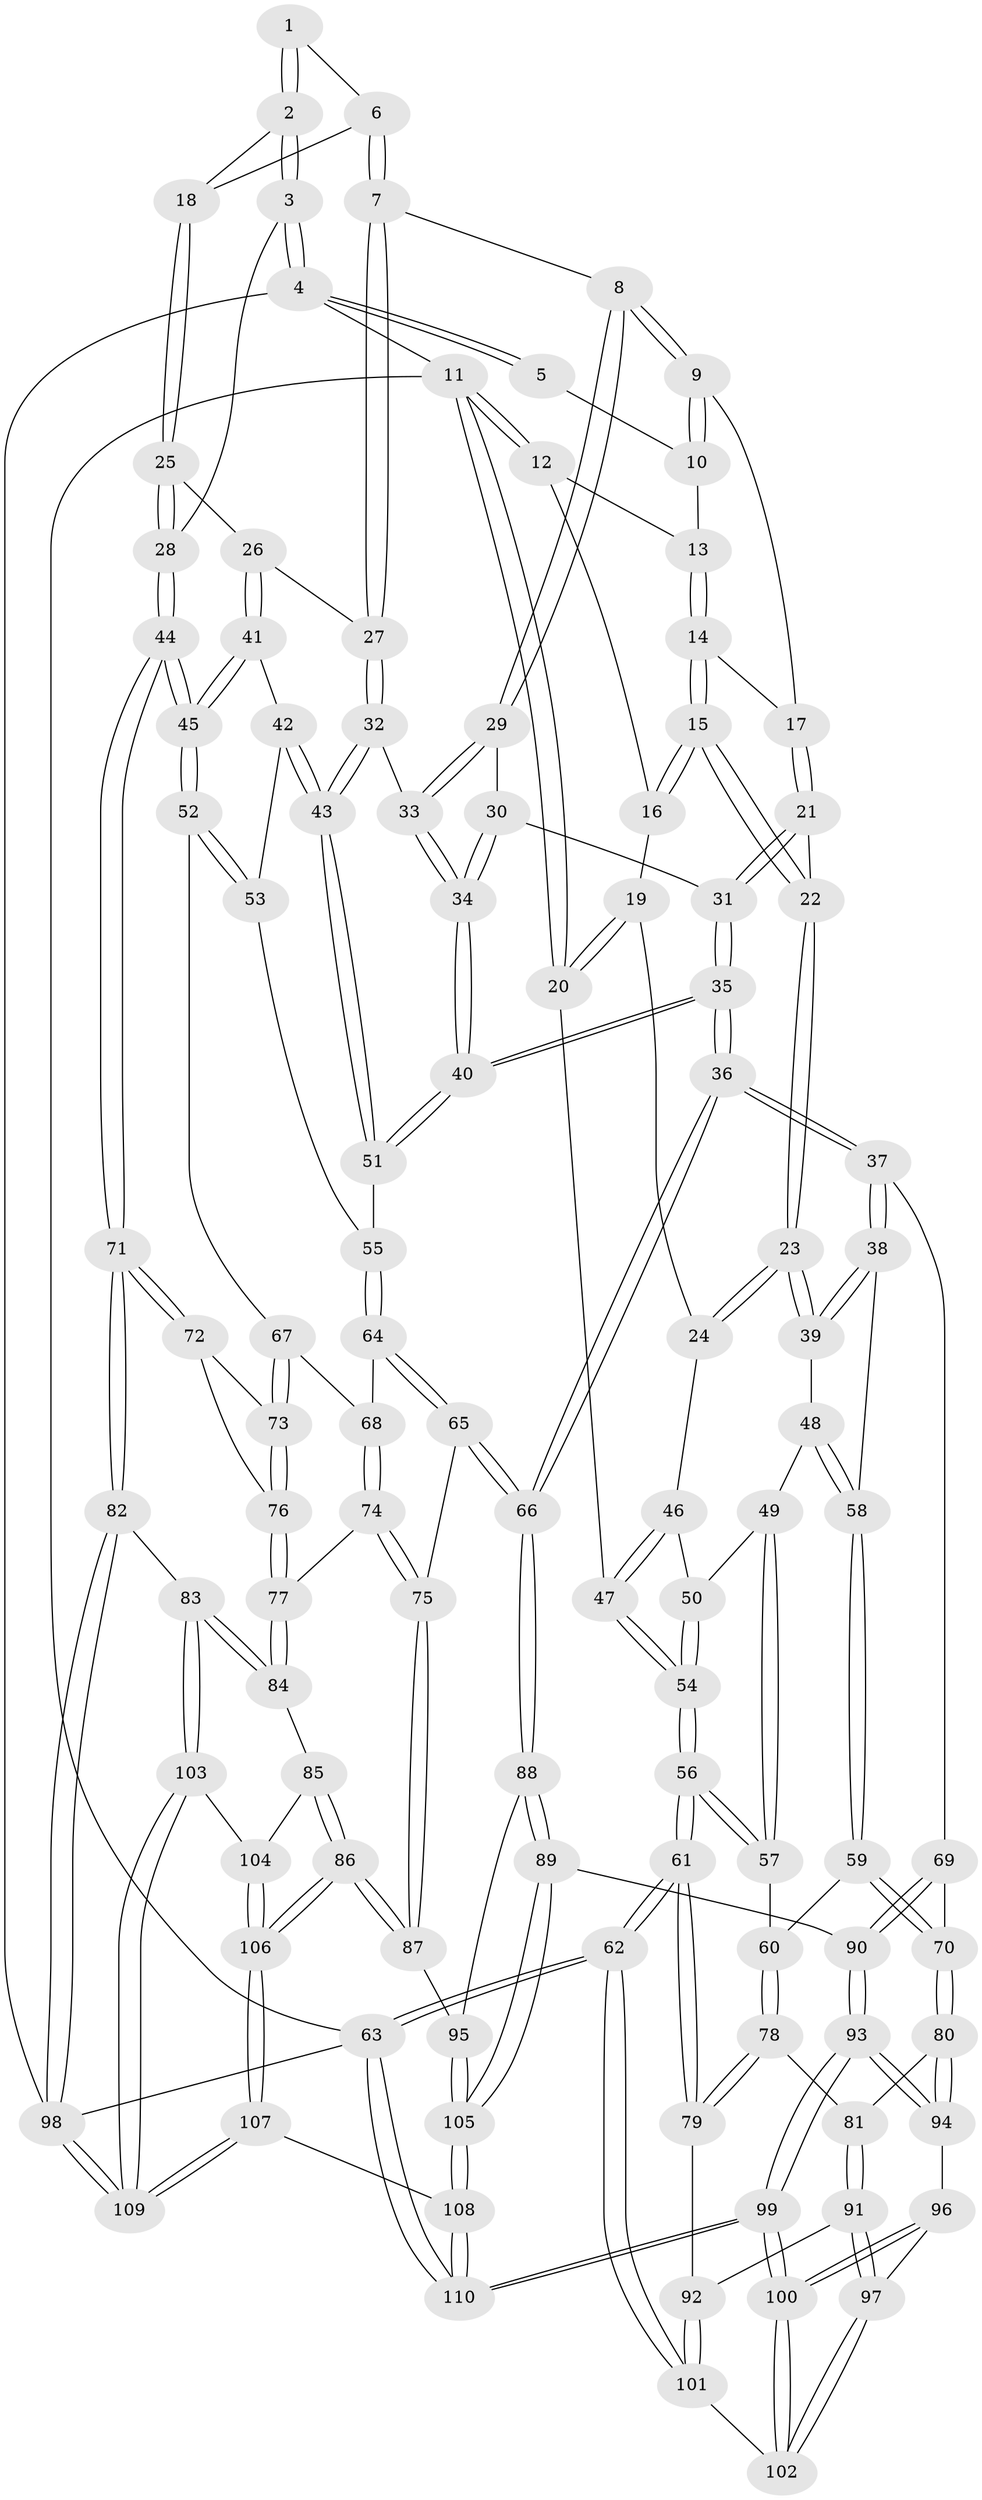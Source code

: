 // coarse degree distribution, {2: 0.05454545454545454, 7: 0.05454545454545454, 3: 0.14545454545454545, 6: 0.10909090909090909, 4: 0.2545454545454545, 5: 0.38181818181818183}
// Generated by graph-tools (version 1.1) at 2025/05/03/04/25 22:05:15]
// undirected, 110 vertices, 272 edges
graph export_dot {
graph [start="1"]
  node [color=gray90,style=filled];
  1 [pos="+0.7381651367629687+0"];
  2 [pos="+0.9771736957385695+0.1589445440104545"];
  3 [pos="+1+0"];
  4 [pos="+1+0"];
  5 [pos="+0.6966306104771702+0"];
  6 [pos="+0.7563754892552349+0.07808687218751914"];
  7 [pos="+0.6989803832796178+0.2946355816873681"];
  8 [pos="+0.685596779802569+0.2917350768126151"];
  9 [pos="+0.660121293833709+0.2629806722802073"];
  10 [pos="+0.5639531797114992+0"];
  11 [pos="+0+0"];
  12 [pos="+0.09366512593107403+0"];
  13 [pos="+0.5136136810550374+0"];
  14 [pos="+0.49564637077643275+0"];
  15 [pos="+0.375059701271972+0.20507536766957585"];
  16 [pos="+0.2637531553577871+0.1556880075989634"];
  17 [pos="+0.5648868486131502+0.21508708598985563"];
  18 [pos="+0.8876766948986728+0.22392397570296038"];
  19 [pos="+0.15782265771201956+0.19762923661197007"];
  20 [pos="+0+0"];
  21 [pos="+0.4329210538571477+0.32080714379242675"];
  22 [pos="+0.38129354202777005+0.2997631966936713"];
  23 [pos="+0.29428418018829566+0.3683877500325161"];
  24 [pos="+0.19026380871003945+0.3596489858326345"];
  25 [pos="+0.8720625808358773+0.2625649706692367"];
  26 [pos="+0.7589051928810951+0.3374939215525297"];
  27 [pos="+0.7482373752526708+0.3353165475565277"];
  28 [pos="+1+0.5180878650817262"];
  29 [pos="+0.556262736208934+0.3450043102849383"];
  30 [pos="+0.5150281451655645+0.3490834665938219"];
  31 [pos="+0.46406238071723377+0.34326593223716056"];
  32 [pos="+0.6763883455576124+0.43816892034875987"];
  33 [pos="+0.6167539319728369+0.44520298972807165"];
  34 [pos="+0.5791222210420431+0.47716415673012885"];
  35 [pos="+0.4947050946343906+0.5824880307966349"];
  36 [pos="+0.4624201441853402+0.6291200631290835"];
  37 [pos="+0.44185222277700376+0.6271990745070339"];
  38 [pos="+0.3315107514736642+0.5012239124265024"];
  39 [pos="+0.30881386288058343+0.4527186123185592"];
  40 [pos="+0.542251392659219+0.5552233979659444"];
  41 [pos="+0.8171071606700956+0.424317924221058"];
  42 [pos="+0.7902391486967423+0.465289407739484"];
  43 [pos="+0.6833326342274209+0.5319753037891775"];
  44 [pos="+1+0.575353393160213"];
  45 [pos="+1+0.5467377919014634"];
  46 [pos="+0.1769276627779849+0.3656897332629399"];
  47 [pos="+0+0.05810627422113159"];
  48 [pos="+0.20981868466693027+0.5336400449783748"];
  49 [pos="+0.11151549395543592+0.4577512845020689"];
  50 [pos="+0.11895991330578341+0.43655428896073606"];
  51 [pos="+0.6801674166009457+0.5473939213402064"];
  52 [pos="+0.8625167972823868+0.588228360627644"];
  53 [pos="+0.7731589408770383+0.5292562080181248"];
  54 [pos="+0+0.23828334919627017"];
  55 [pos="+0.7048231781995989+0.5756381358657238"];
  56 [pos="+0+0.5947703962616842"];
  57 [pos="+0.04739779622978209+0.5475848806489458"];
  58 [pos="+0.21234896600143752+0.6047463899236281"];
  59 [pos="+0.20484280873803157+0.626397004729866"];
  60 [pos="+0.1473980431648425+0.6363546021729469"];
  61 [pos="+0+0.7244448976462702"];
  62 [pos="+0+1"];
  63 [pos="+0+1"];
  64 [pos="+0.709326677339066+0.5870910893926389"];
  65 [pos="+0.6607980060409279+0.6844504038969208"];
  66 [pos="+0.5048615037980034+0.6904294433639375"];
  67 [pos="+0.7940960958361979+0.6237244640227574"];
  68 [pos="+0.7912104494625518+0.6242631381427441"];
  69 [pos="+0.3470057838979688+0.6759630733195511"];
  70 [pos="+0.3121166820307386+0.6873864742546034"];
  71 [pos="+1+0.62067399824168"];
  72 [pos="+0.8694785924475296+0.6921581795835653"];
  73 [pos="+0.8202739728227374+0.675585624351658"];
  74 [pos="+0.7522677878765817+0.7177379882082668"];
  75 [pos="+0.7125866441679003+0.7335638632332214"];
  76 [pos="+0.8225753670526287+0.7176108609720881"];
  77 [pos="+0.8095795539985673+0.7383850503628635"];
  78 [pos="+0.1271278901733851+0.708081975089614"];
  79 [pos="+0.09076896094612436+0.7650949333885355"];
  80 [pos="+0.27784179577623286+0.7520120406368074"];
  81 [pos="+0.23296787754448106+0.7506547899965991"];
  82 [pos="+1+0.6414441262009226"];
  83 [pos="+1+0.7575472812791965"];
  84 [pos="+0.8419312784512407+0.7867408564082341"];
  85 [pos="+0.8240969620960885+0.8108297432637179"];
  86 [pos="+0.7055951082950032+0.8592223292529674"];
  87 [pos="+0.7000430695838065+0.8518780735450066"];
  88 [pos="+0.513762783255961+0.7711975579152077"];
  89 [pos="+0.46470539999331023+0.8330586693439178"];
  90 [pos="+0.38940516139763287+0.9036466583222377"];
  91 [pos="+0.13940393694282047+0.7984790831959179"];
  92 [pos="+0.09212309084875422+0.7673993814964932"];
  93 [pos="+0.37481822557066247+0.9224055242893916"];
  94 [pos="+0.27776821149902436+0.7533634038435298"];
  95 [pos="+0.571658179141704+0.8175100087898088"];
  96 [pos="+0.2544329762148128+0.7869652781529807"];
  97 [pos="+0.17319031630266735+0.8356353582894248"];
  98 [pos="+1+1"];
  99 [pos="+0.3311563772544527+1"];
  100 [pos="+0.251042070310493+0.9570145409655957"];
  101 [pos="+0.06715313832587745+0.9149602378606503"];
  102 [pos="+0.1885629726364212+0.9058874159815581"];
  103 [pos="+0.907019963143648+0.9190595761253886"];
  104 [pos="+0.8688311852679486+0.9058381877012959"];
  105 [pos="+0.5606152715706961+0.9661722443029642"];
  106 [pos="+0.7174905771542749+0.9374018785199048"];
  107 [pos="+0.6581054916838397+1"];
  108 [pos="+0.5840628669571472+1"];
  109 [pos="+1+1"];
  110 [pos="+0.34858470283335646+1"];
  1 -- 2;
  1 -- 2;
  1 -- 6;
  2 -- 3;
  2 -- 3;
  2 -- 18;
  3 -- 4;
  3 -- 4;
  3 -- 28;
  4 -- 5;
  4 -- 5;
  4 -- 11;
  4 -- 98;
  5 -- 10;
  6 -- 7;
  6 -- 7;
  6 -- 18;
  7 -- 8;
  7 -- 27;
  7 -- 27;
  8 -- 9;
  8 -- 9;
  8 -- 29;
  8 -- 29;
  9 -- 10;
  9 -- 10;
  9 -- 17;
  10 -- 13;
  11 -- 12;
  11 -- 12;
  11 -- 20;
  11 -- 20;
  11 -- 63;
  12 -- 13;
  12 -- 16;
  13 -- 14;
  13 -- 14;
  14 -- 15;
  14 -- 15;
  14 -- 17;
  15 -- 16;
  15 -- 16;
  15 -- 22;
  15 -- 22;
  16 -- 19;
  17 -- 21;
  17 -- 21;
  18 -- 25;
  18 -- 25;
  19 -- 20;
  19 -- 20;
  19 -- 24;
  20 -- 47;
  21 -- 22;
  21 -- 31;
  21 -- 31;
  22 -- 23;
  22 -- 23;
  23 -- 24;
  23 -- 24;
  23 -- 39;
  23 -- 39;
  24 -- 46;
  25 -- 26;
  25 -- 28;
  25 -- 28;
  26 -- 27;
  26 -- 41;
  26 -- 41;
  27 -- 32;
  27 -- 32;
  28 -- 44;
  28 -- 44;
  29 -- 30;
  29 -- 33;
  29 -- 33;
  30 -- 31;
  30 -- 34;
  30 -- 34;
  31 -- 35;
  31 -- 35;
  32 -- 33;
  32 -- 43;
  32 -- 43;
  33 -- 34;
  33 -- 34;
  34 -- 40;
  34 -- 40;
  35 -- 36;
  35 -- 36;
  35 -- 40;
  35 -- 40;
  36 -- 37;
  36 -- 37;
  36 -- 66;
  36 -- 66;
  37 -- 38;
  37 -- 38;
  37 -- 69;
  38 -- 39;
  38 -- 39;
  38 -- 58;
  39 -- 48;
  40 -- 51;
  40 -- 51;
  41 -- 42;
  41 -- 45;
  41 -- 45;
  42 -- 43;
  42 -- 43;
  42 -- 53;
  43 -- 51;
  43 -- 51;
  44 -- 45;
  44 -- 45;
  44 -- 71;
  44 -- 71;
  45 -- 52;
  45 -- 52;
  46 -- 47;
  46 -- 47;
  46 -- 50;
  47 -- 54;
  47 -- 54;
  48 -- 49;
  48 -- 58;
  48 -- 58;
  49 -- 50;
  49 -- 57;
  49 -- 57;
  50 -- 54;
  50 -- 54;
  51 -- 55;
  52 -- 53;
  52 -- 53;
  52 -- 67;
  53 -- 55;
  54 -- 56;
  54 -- 56;
  55 -- 64;
  55 -- 64;
  56 -- 57;
  56 -- 57;
  56 -- 61;
  56 -- 61;
  57 -- 60;
  58 -- 59;
  58 -- 59;
  59 -- 60;
  59 -- 70;
  59 -- 70;
  60 -- 78;
  60 -- 78;
  61 -- 62;
  61 -- 62;
  61 -- 79;
  61 -- 79;
  62 -- 63;
  62 -- 63;
  62 -- 101;
  62 -- 101;
  63 -- 110;
  63 -- 110;
  63 -- 98;
  64 -- 65;
  64 -- 65;
  64 -- 68;
  65 -- 66;
  65 -- 66;
  65 -- 75;
  66 -- 88;
  66 -- 88;
  67 -- 68;
  67 -- 73;
  67 -- 73;
  68 -- 74;
  68 -- 74;
  69 -- 70;
  69 -- 90;
  69 -- 90;
  70 -- 80;
  70 -- 80;
  71 -- 72;
  71 -- 72;
  71 -- 82;
  71 -- 82;
  72 -- 73;
  72 -- 76;
  73 -- 76;
  73 -- 76;
  74 -- 75;
  74 -- 75;
  74 -- 77;
  75 -- 87;
  75 -- 87;
  76 -- 77;
  76 -- 77;
  77 -- 84;
  77 -- 84;
  78 -- 79;
  78 -- 79;
  78 -- 81;
  79 -- 92;
  80 -- 81;
  80 -- 94;
  80 -- 94;
  81 -- 91;
  81 -- 91;
  82 -- 83;
  82 -- 98;
  82 -- 98;
  83 -- 84;
  83 -- 84;
  83 -- 103;
  83 -- 103;
  84 -- 85;
  85 -- 86;
  85 -- 86;
  85 -- 104;
  86 -- 87;
  86 -- 87;
  86 -- 106;
  86 -- 106;
  87 -- 95;
  88 -- 89;
  88 -- 89;
  88 -- 95;
  89 -- 90;
  89 -- 105;
  89 -- 105;
  90 -- 93;
  90 -- 93;
  91 -- 92;
  91 -- 97;
  91 -- 97;
  92 -- 101;
  92 -- 101;
  93 -- 94;
  93 -- 94;
  93 -- 99;
  93 -- 99;
  94 -- 96;
  95 -- 105;
  95 -- 105;
  96 -- 97;
  96 -- 100;
  96 -- 100;
  97 -- 102;
  97 -- 102;
  98 -- 109;
  98 -- 109;
  99 -- 100;
  99 -- 100;
  99 -- 110;
  99 -- 110;
  100 -- 102;
  100 -- 102;
  101 -- 102;
  103 -- 104;
  103 -- 109;
  103 -- 109;
  104 -- 106;
  104 -- 106;
  105 -- 108;
  105 -- 108;
  106 -- 107;
  106 -- 107;
  107 -- 108;
  107 -- 109;
  107 -- 109;
  108 -- 110;
  108 -- 110;
}
